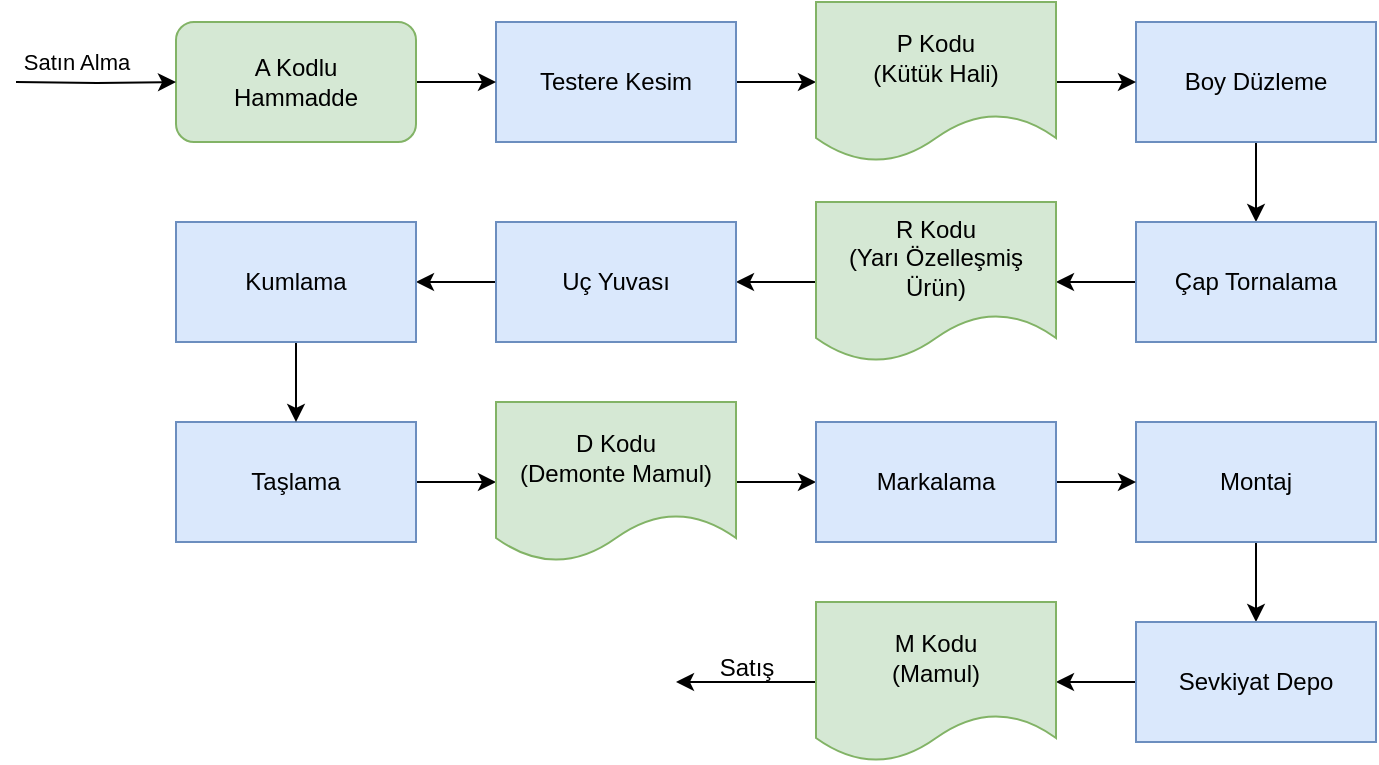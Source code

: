<mxfile version="26.0.15">
  <diagram name="Sayfa -1" id="AdCGtbygOlPYQi2upEJK">
    <mxGraphModel dx="1666" dy="789" grid="1" gridSize="10" guides="1" tooltips="1" connect="1" arrows="1" fold="1" page="1" pageScale="1" pageWidth="827" pageHeight="1169" math="0" shadow="0">
      <root>
        <mxCell id="0" />
        <mxCell id="1" parent="0" />
        <mxCell id="2rDRMEp94gqrxIJUxtEt-9" value="" style="edgeStyle=orthogonalEdgeStyle;rounded=0;orthogonalLoop=1;jettySize=auto;html=1;" edge="1" parent="1" source="2rDRMEp94gqrxIJUxtEt-1" target="2rDRMEp94gqrxIJUxtEt-4">
          <mxGeometry relative="1" as="geometry" />
        </mxCell>
        <mxCell id="2rDRMEp94gqrxIJUxtEt-1" value="Testere Kesim" style="rounded=0;whiteSpace=wrap;html=1;fillColor=#dae8fc;strokeColor=#6c8ebf;" vertex="1" parent="1">
          <mxGeometry x="280" y="60" width="120" height="60" as="geometry" />
        </mxCell>
        <mxCell id="2rDRMEp94gqrxIJUxtEt-10" value="" style="edgeStyle=orthogonalEdgeStyle;rounded=0;orthogonalLoop=1;jettySize=auto;html=1;" edge="1" parent="1" source="2rDRMEp94gqrxIJUxtEt-2" target="2rDRMEp94gqrxIJUxtEt-5">
          <mxGeometry relative="1" as="geometry" />
        </mxCell>
        <mxCell id="2rDRMEp94gqrxIJUxtEt-2" value="Boy Düzleme" style="rounded=0;whiteSpace=wrap;html=1;fillColor=#dae8fc;strokeColor=#6c8ebf;" vertex="1" parent="1">
          <mxGeometry x="600" y="60" width="120" height="60" as="geometry" />
        </mxCell>
        <mxCell id="2rDRMEp94gqrxIJUxtEt-7" value="" style="edgeStyle=orthogonalEdgeStyle;rounded=0;orthogonalLoop=1;jettySize=auto;html=1;" edge="1" parent="1" source="2rDRMEp94gqrxIJUxtEt-3" target="2rDRMEp94gqrxIJUxtEt-1">
          <mxGeometry relative="1" as="geometry" />
        </mxCell>
        <mxCell id="2rDRMEp94gqrxIJUxtEt-3" value="A Kodlu&lt;div&gt;Hammadde&lt;/div&gt;" style="rounded=1;whiteSpace=wrap;html=1;fillColor=#d5e8d4;strokeColor=#82b366;" vertex="1" parent="1">
          <mxGeometry x="120" y="60" width="120" height="60" as="geometry" />
        </mxCell>
        <mxCell id="2rDRMEp94gqrxIJUxtEt-8" value="" style="edgeStyle=orthogonalEdgeStyle;rounded=0;orthogonalLoop=1;jettySize=auto;html=1;" edge="1" parent="1" source="2rDRMEp94gqrxIJUxtEt-4" target="2rDRMEp94gqrxIJUxtEt-2">
          <mxGeometry relative="1" as="geometry" />
        </mxCell>
        <mxCell id="2rDRMEp94gqrxIJUxtEt-4" value="P Kodu&lt;div&gt;(Kütük Hali)&lt;/div&gt;" style="shape=document;whiteSpace=wrap;html=1;boundedLbl=1;fillColor=#d5e8d4;strokeColor=#82b366;" vertex="1" parent="1">
          <mxGeometry x="440" y="50" width="120" height="80" as="geometry" />
        </mxCell>
        <mxCell id="2rDRMEp94gqrxIJUxtEt-11" value="" style="edgeStyle=orthogonalEdgeStyle;rounded=0;orthogonalLoop=1;jettySize=auto;html=1;" edge="1" parent="1" source="2rDRMEp94gqrxIJUxtEt-5" target="2rDRMEp94gqrxIJUxtEt-6">
          <mxGeometry relative="1" as="geometry" />
        </mxCell>
        <mxCell id="2rDRMEp94gqrxIJUxtEt-5" value="Çap Tornalama" style="rounded=0;whiteSpace=wrap;html=1;fillColor=#dae8fc;strokeColor=#6c8ebf;" vertex="1" parent="1">
          <mxGeometry x="600" y="160" width="120" height="60" as="geometry" />
        </mxCell>
        <mxCell id="2rDRMEp94gqrxIJUxtEt-15" value="" style="edgeStyle=orthogonalEdgeStyle;rounded=0;orthogonalLoop=1;jettySize=auto;html=1;" edge="1" parent="1" source="2rDRMEp94gqrxIJUxtEt-6" target="2rDRMEp94gqrxIJUxtEt-12">
          <mxGeometry relative="1" as="geometry" />
        </mxCell>
        <mxCell id="2rDRMEp94gqrxIJUxtEt-6" value="R Kodu&lt;div&gt;(Yarı Özelleşmiş Ürün)&lt;/div&gt;" style="shape=document;whiteSpace=wrap;html=1;boundedLbl=1;fillColor=#d5e8d4;strokeColor=#82b366;" vertex="1" parent="1">
          <mxGeometry x="440" y="150" width="120" height="80" as="geometry" />
        </mxCell>
        <mxCell id="2rDRMEp94gqrxIJUxtEt-16" value="" style="edgeStyle=orthogonalEdgeStyle;rounded=0;orthogonalLoop=1;jettySize=auto;html=1;" edge="1" parent="1" source="2rDRMEp94gqrxIJUxtEt-12" target="2rDRMEp94gqrxIJUxtEt-14">
          <mxGeometry relative="1" as="geometry" />
        </mxCell>
        <mxCell id="2rDRMEp94gqrxIJUxtEt-12" value="Uç Yuvası" style="rounded=0;whiteSpace=wrap;html=1;fillColor=#dae8fc;strokeColor=#6c8ebf;" vertex="1" parent="1">
          <mxGeometry x="280" y="160" width="120" height="60" as="geometry" />
        </mxCell>
        <mxCell id="2rDRMEp94gqrxIJUxtEt-19" value="" style="edgeStyle=orthogonalEdgeStyle;rounded=0;orthogonalLoop=1;jettySize=auto;html=1;" edge="1" parent="1" source="2rDRMEp94gqrxIJUxtEt-13" target="2rDRMEp94gqrxIJUxtEt-18">
          <mxGeometry relative="1" as="geometry" />
        </mxCell>
        <mxCell id="2rDRMEp94gqrxIJUxtEt-13" value="Taşlama" style="rounded=0;whiteSpace=wrap;html=1;fillColor=#dae8fc;strokeColor=#6c8ebf;" vertex="1" parent="1">
          <mxGeometry x="120" y="260" width="120" height="60" as="geometry" />
        </mxCell>
        <mxCell id="2rDRMEp94gqrxIJUxtEt-17" value="" style="edgeStyle=orthogonalEdgeStyle;rounded=0;orthogonalLoop=1;jettySize=auto;html=1;" edge="1" parent="1" source="2rDRMEp94gqrxIJUxtEt-14" target="2rDRMEp94gqrxIJUxtEt-13">
          <mxGeometry relative="1" as="geometry" />
        </mxCell>
        <mxCell id="2rDRMEp94gqrxIJUxtEt-14" value="Kumlama" style="rounded=0;whiteSpace=wrap;html=1;fillColor=#dae8fc;strokeColor=#6c8ebf;" vertex="1" parent="1">
          <mxGeometry x="120" y="160" width="120" height="60" as="geometry" />
        </mxCell>
        <mxCell id="2rDRMEp94gqrxIJUxtEt-22" value="" style="edgeStyle=orthogonalEdgeStyle;rounded=0;orthogonalLoop=1;jettySize=auto;html=1;" edge="1" parent="1" source="2rDRMEp94gqrxIJUxtEt-18" target="2rDRMEp94gqrxIJUxtEt-21">
          <mxGeometry relative="1" as="geometry" />
        </mxCell>
        <mxCell id="2rDRMEp94gqrxIJUxtEt-18" value="D Kodu&lt;div&gt;(Demonte Mamul)&lt;/div&gt;" style="shape=document;whiteSpace=wrap;html=1;boundedLbl=1;fillColor=#d5e8d4;strokeColor=#82b366;" vertex="1" parent="1">
          <mxGeometry x="280" y="250" width="120" height="80" as="geometry" />
        </mxCell>
        <mxCell id="2rDRMEp94gqrxIJUxtEt-25" value="" style="edgeStyle=orthogonalEdgeStyle;rounded=0;orthogonalLoop=1;jettySize=auto;html=1;" edge="1" parent="1" source="2rDRMEp94gqrxIJUxtEt-20" target="2rDRMEp94gqrxIJUxtEt-24">
          <mxGeometry relative="1" as="geometry" />
        </mxCell>
        <mxCell id="2rDRMEp94gqrxIJUxtEt-20" value="Montaj" style="rounded=0;whiteSpace=wrap;html=1;fillColor=#dae8fc;strokeColor=#6c8ebf;" vertex="1" parent="1">
          <mxGeometry x="600" y="260" width="120" height="60" as="geometry" />
        </mxCell>
        <mxCell id="2rDRMEp94gqrxIJUxtEt-23" value="" style="edgeStyle=orthogonalEdgeStyle;rounded=0;orthogonalLoop=1;jettySize=auto;html=1;" edge="1" parent="1" source="2rDRMEp94gqrxIJUxtEt-21" target="2rDRMEp94gqrxIJUxtEt-20">
          <mxGeometry relative="1" as="geometry" />
        </mxCell>
        <mxCell id="2rDRMEp94gqrxIJUxtEt-21" value="Markalama" style="rounded=0;whiteSpace=wrap;html=1;fillColor=#dae8fc;strokeColor=#6c8ebf;" vertex="1" parent="1">
          <mxGeometry x="440" y="260" width="120" height="60" as="geometry" />
        </mxCell>
        <mxCell id="2rDRMEp94gqrxIJUxtEt-29" value="" style="edgeStyle=orthogonalEdgeStyle;rounded=0;orthogonalLoop=1;jettySize=auto;html=1;" edge="1" parent="1" source="2rDRMEp94gqrxIJUxtEt-24" target="2rDRMEp94gqrxIJUxtEt-28">
          <mxGeometry relative="1" as="geometry" />
        </mxCell>
        <mxCell id="2rDRMEp94gqrxIJUxtEt-24" value="Sevkiyat Depo" style="rounded=0;whiteSpace=wrap;html=1;fillColor=#dae8fc;strokeColor=#6c8ebf;" vertex="1" parent="1">
          <mxGeometry x="600" y="360" width="120" height="60" as="geometry" />
        </mxCell>
        <mxCell id="2rDRMEp94gqrxIJUxtEt-34" value="" style="edgeStyle=orthogonalEdgeStyle;rounded=0;orthogonalLoop=1;jettySize=auto;html=1;" edge="1" parent="1" source="2rDRMEp94gqrxIJUxtEt-28">
          <mxGeometry relative="1" as="geometry">
            <mxPoint x="370" y="390" as="targetPoint" />
          </mxGeometry>
        </mxCell>
        <mxCell id="2rDRMEp94gqrxIJUxtEt-28" value="M Kodu&lt;div&gt;(Mamul)&lt;/div&gt;" style="shape=document;whiteSpace=wrap;html=1;boundedLbl=1;fillColor=#d5e8d4;strokeColor=#82b366;" vertex="1" parent="1">
          <mxGeometry x="440" y="350" width="120" height="80" as="geometry" />
        </mxCell>
        <mxCell id="2rDRMEp94gqrxIJUxtEt-31" value="" style="edgeStyle=orthogonalEdgeStyle;rounded=0;orthogonalLoop=1;jettySize=auto;html=1;entryX=0;entryY=0.5;entryDx=0;entryDy=0;" edge="1" parent="1" target="2rDRMEp94gqrxIJUxtEt-3">
          <mxGeometry relative="1" as="geometry">
            <mxPoint x="40" y="90" as="sourcePoint" />
            <mxPoint x="110" y="100" as="targetPoint" />
          </mxGeometry>
        </mxCell>
        <mxCell id="2rDRMEp94gqrxIJUxtEt-32" value="Satın Alma" style="edgeLabel;html=1;align=center;verticalAlign=middle;resizable=0;points=[];" vertex="1" connectable="0" parent="2rDRMEp94gqrxIJUxtEt-31">
          <mxGeometry x="-0.504" y="2" relative="1" as="geometry">
            <mxPoint x="10" y="-8" as="offset" />
          </mxGeometry>
        </mxCell>
        <mxCell id="2rDRMEp94gqrxIJUxtEt-35" value="Satış" style="text;html=1;align=center;verticalAlign=middle;resizable=0;points=[];autosize=1;strokeColor=none;fillColor=none;" vertex="1" parent="1">
          <mxGeometry x="380" y="368" width="50" height="30" as="geometry" />
        </mxCell>
      </root>
    </mxGraphModel>
  </diagram>
</mxfile>
